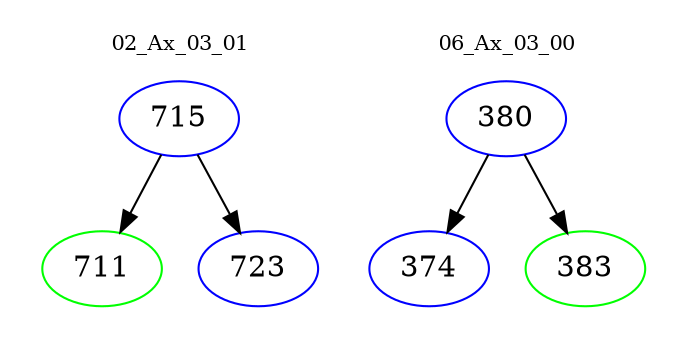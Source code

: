digraph{
subgraph cluster_0 {
color = white
label = "02_Ax_03_01";
fontsize=10;
T0_715 [label="715", color="blue"]
T0_715 -> T0_711 [color="black"]
T0_711 [label="711", color="green"]
T0_715 -> T0_723 [color="black"]
T0_723 [label="723", color="blue"]
}
subgraph cluster_1 {
color = white
label = "06_Ax_03_00";
fontsize=10;
T1_380 [label="380", color="blue"]
T1_380 -> T1_374 [color="black"]
T1_374 [label="374", color="blue"]
T1_380 -> T1_383 [color="black"]
T1_383 [label="383", color="green"]
}
}

